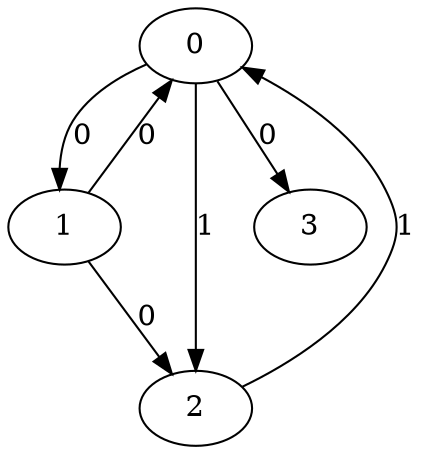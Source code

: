 // Source:16 Canonical: -1 0 0 1 0 -1 -1 0 -1 -1 -1 -1 1 -1 -1 -1
digraph HRA_from_16_graph_000 {
  0 -> 1 [label="0"];
  0 -> 2 [label="1"];
  1 -> 0 [label="0"];
  1 -> 2 [label="0"];
  2 -> 0 [label="1"];
  0 -> 3 [label="0"];
}

// Source:16 Canonical: -1 0 0 1 0 -1 -1 0 0 -1 -1 -1 1 -1 -1 -1
digraph HRA_from_16_graph_001 {
  0 -> 1 [label="0"];
  0 -> 2 [label="1"];
  1 -> 0 [label="0"];
  1 -> 2 [label="0"];
  2 -> 0 [label="1"];
  0 -> 3 [label="0"];
  3 -> 0 [label="0"];
}

// Source:16 Canonical: -1 0 0 0 0 -1 1 -1 -1 1 -1 -1 -1 -1 -1 -1
digraph HRA_from_16_graph_002 {
  0 -> 1 [label="0"];
  0 -> 2 [label="1"];
  1 -> 0 [label="0"];
  1 -> 2 [label="0"];
  2 -> 0 [label="1"];
  1 -> 3 [label="0"];
}

// Source:16 Canonical: -1 0 0 0 0 -1 0 1 -1 -1 -1 -1 -1 1 -1 -1
digraph HRA_from_16_graph_003 {
  0 -> 1 [label="0"];
  0 -> 2 [label="1"];
  1 -> 0 [label="0"];
  1 -> 2 [label="0"];
  2 -> 0 [label="1"];
  0 -> 3 [label="0"];
  1 -> 3 [label="0"];
}

// Source:16 Canonical: -1 0 0 0 0 -1 1 -1 -1 1 -1 -1 -1 0 -1 -1
digraph HRA_from_16_graph_004 {
  0 -> 1 [label="0"];
  0 -> 2 [label="1"];
  1 -> 0 [label="0"];
  1 -> 2 [label="0"];
  2 -> 0 [label="1"];
  3 -> 0 [label="0"];
  1 -> 3 [label="0"];
}

// Source:16 Canonical: -1 0 0 0 0 -1 0 1 -1 0 -1 -1 -1 1 -1 -1
digraph HRA_from_16_graph_005 {
  0 -> 1 [label="0"];
  0 -> 2 [label="1"];
  1 -> 0 [label="0"];
  1 -> 2 [label="0"];
  2 -> 0 [label="1"];
  0 -> 3 [label="0"];
  3 -> 0 [label="0"];
  1 -> 3 [label="0"];
}

// Source:16 Canonical: -1 0 0 1 0 -1 -1 0 -1 0 -1 -1 1 -1 -1 -1
digraph HRA_from_16_graph_006 {
  0 -> 1 [label="0"];
  0 -> 2 [label="1"];
  1 -> 0 [label="0"];
  1 -> 2 [label="0"];
  2 -> 0 [label="1"];
  0 -> 3 [label="0"];
  3 -> 1 [label="0"];
}

// Source:16 Canonical: -1 0 0 1 0 -1 0 -1 0 -1 -1 0 1 -1 -1 -1
digraph HRA_from_16_graph_007 {
  0 -> 1 [label="0"];
  0 -> 2 [label="1"];
  1 -> 0 [label="0"];
  1 -> 2 [label="0"];
  2 -> 0 [label="1"];
  0 -> 3 [label="0"];
  3 -> 0 [label="0"];
  3 -> 1 [label="0"];
}

// Source:16 Canonical: -1 0 0 0 0 -1 1 -1 -1 1 -1 -1 0 -1 -1 -1
digraph HRA_from_16_graph_008 {
  0 -> 1 [label="0"];
  0 -> 2 [label="1"];
  1 -> 0 [label="0"];
  1 -> 2 [label="0"];
  2 -> 0 [label="1"];
  1 -> 3 [label="0"];
  3 -> 1 [label="0"];
}

// Source:16 Canonical: -1 0 0 0 0 -1 0 1 0 -1 -1 -1 -1 1 -1 -1
digraph HRA_from_16_graph_009 {
  0 -> 1 [label="0"];
  0 -> 2 [label="1"];
  1 -> 0 [label="0"];
  1 -> 2 [label="0"];
  2 -> 0 [label="1"];
  0 -> 3 [label="0"];
  1 -> 3 [label="0"];
  3 -> 1 [label="0"];
}

// Source:16 Canonical: -1 0 0 0 0 -1 0 -1 0 -1 -1 1 -1 -1 1 -1
digraph HRA_from_16_graph_010 {
  0 -> 1 [label="0"];
  0 -> 2 [label="1"];
  1 -> 0 [label="0"];
  1 -> 2 [label="0"];
  2 -> 0 [label="1"];
  3 -> 0 [label="0"];
  1 -> 3 [label="0"];
  3 -> 1 [label="0"];
}

// Source:16 Canonical: -1 0 0 0 0 -1 0 1 0 0 -1 -1 -1 1 -1 -1
digraph HRA_from_16_graph_011 {
  0 -> 1 [label="0"];
  0 -> 2 [label="1"];
  1 -> 0 [label="0"];
  1 -> 2 [label="0"];
  2 -> 0 [label="1"];
  0 -> 3 [label="0"];
  3 -> 0 [label="0"];
  1 -> 3 [label="0"];
  3 -> 1 [label="0"];
}

// Source:16 Canonical: -1 0 0 -1 0 -1 1 -1 -1 1 -1 0 -1 -1 -1 -1
digraph HRA_from_16_graph_012 {
  0 -> 1 [label="0"];
  0 -> 2 [label="1"];
  1 -> 0 [label="0"];
  1 -> 2 [label="0"];
  2 -> 0 [label="1"];
  2 -> 3 [label="0"];
}

// Source:16 Canonical: -1 0 0 1 0 -1 -1 0 -1 -1 -1 -1 1 -1 0 -1
digraph HRA_from_16_graph_013 {
  0 -> 1 [label="0"];
  0 -> 2 [label="1"];
  1 -> 0 [label="0"];
  1 -> 2 [label="0"];
  2 -> 0 [label="1"];
  0 -> 3 [label="0"];
  2 -> 3 [label="0"];
}

// Source:16 Canonical: -1 0 0 -1 0 -1 1 -1 -1 1 -1 0 -1 0 -1 -1
digraph HRA_from_16_graph_014 {
  0 -> 1 [label="0"];
  0 -> 2 [label="1"];
  1 -> 0 [label="0"];
  1 -> 2 [label="0"];
  2 -> 0 [label="1"];
  3 -> 0 [label="0"];
  2 -> 3 [label="0"];
}

// Source:16 Canonical: -1 0 0 1 0 -1 -1 0 0 -1 -1 -1 1 -1 0 -1
digraph HRA_from_16_graph_015 {
  0 -> 1 [label="0"];
  0 -> 2 [label="1"];
  1 -> 0 [label="0"];
  1 -> 2 [label="0"];
  2 -> 0 [label="1"];
  0 -> 3 [label="0"];
  3 -> 0 [label="0"];
  2 -> 3 [label="0"];
}

// Source:16 Canonical: -1 0 0 0 0 -1 1 -1 -1 1 -1 0 -1 -1 -1 -1
digraph HRA_from_16_graph_016 {
  0 -> 1 [label="0"];
  0 -> 2 [label="1"];
  1 -> 0 [label="0"];
  1 -> 2 [label="0"];
  2 -> 0 [label="1"];
  1 -> 3 [label="0"];
  2 -> 3 [label="0"];
}

// Source:16 Canonical: -1 0 0 0 0 -1 0 1 -1 -1 -1 -1 -1 1 0 -1
digraph HRA_from_16_graph_017 {
  0 -> 1 [label="0"];
  0 -> 2 [label="1"];
  1 -> 0 [label="0"];
  1 -> 2 [label="0"];
  2 -> 0 [label="1"];
  0 -> 3 [label="0"];
  1 -> 3 [label="0"];
  2 -> 3 [label="0"];
}

// Source:16 Canonical: -1 0 0 0 0 -1 1 -1 -1 1 -1 0 -1 0 -1 -1
digraph HRA_from_16_graph_018 {
  0 -> 1 [label="0"];
  0 -> 2 [label="1"];
  1 -> 0 [label="0"];
  1 -> 2 [label="0"];
  2 -> 0 [label="1"];
  3 -> 0 [label="0"];
  1 -> 3 [label="0"];
  2 -> 3 [label="0"];
}

// Source:16 Canonical: -1 0 0 0 0 -1 0 1 -1 0 -1 -1 -1 1 0 -1
digraph HRA_from_16_graph_019 {
  0 -> 1 [label="0"];
  0 -> 2 [label="1"];
  1 -> 0 [label="0"];
  1 -> 2 [label="0"];
  2 -> 0 [label="1"];
  0 -> 3 [label="0"];
  3 -> 0 [label="0"];
  1 -> 3 [label="0"];
  2 -> 3 [label="0"];
}

// Source:16 Canonical: -1 0 0 -1 0 -1 1 -1 -1 1 -1 0 0 -1 -1 -1
digraph HRA_from_16_graph_020 {
  0 -> 1 [label="0"];
  0 -> 2 [label="1"];
  1 -> 0 [label="0"];
  1 -> 2 [label="0"];
  2 -> 0 [label="1"];
  3 -> 1 [label="0"];
  2 -> 3 [label="0"];
}

// Source:16 Canonical: -1 0 0 1 0 -1 -1 0 -1 0 -1 -1 1 -1 0 -1
digraph HRA_from_16_graph_021 {
  0 -> 1 [label="0"];
  0 -> 2 [label="1"];
  1 -> 0 [label="0"];
  1 -> 2 [label="0"];
  2 -> 0 [label="1"];
  0 -> 3 [label="0"];
  3 -> 1 [label="0"];
  2 -> 3 [label="0"];
}

// Source:16 Canonical: -1 0 0 -1 0 -1 1 -1 -1 1 -1 0 0 0 -1 -1
digraph HRA_from_16_graph_022 {
  0 -> 1 [label="0"];
  0 -> 2 [label="1"];
  1 -> 0 [label="0"];
  1 -> 2 [label="0"];
  2 -> 0 [label="1"];
  3 -> 0 [label="0"];
  3 -> 1 [label="0"];
  2 -> 3 [label="0"];
}

// Source:16 Canonical: -1 0 0 1 0 -1 0 -1 0 -1 -1 0 1 0 -1 -1
digraph HRA_from_16_graph_023 {
  0 -> 1 [label="0"];
  0 -> 2 [label="1"];
  1 -> 0 [label="0"];
  1 -> 2 [label="0"];
  2 -> 0 [label="1"];
  0 -> 3 [label="0"];
  3 -> 0 [label="0"];
  3 -> 1 [label="0"];
  2 -> 3 [label="0"];
}

// Source:16 Canonical: -1 0 0 0 0 -1 1 -1 -1 1 -1 0 0 -1 -1 -1
digraph HRA_from_16_graph_024 {
  0 -> 1 [label="0"];
  0 -> 2 [label="1"];
  1 -> 0 [label="0"];
  1 -> 2 [label="0"];
  2 -> 0 [label="1"];
  1 -> 3 [label="0"];
  3 -> 1 [label="0"];
  2 -> 3 [label="0"];
}

// Source:16 Canonical: -1 0 0 0 0 -1 0 1 0 -1 -1 -1 -1 1 0 -1
digraph HRA_from_16_graph_025 {
  0 -> 1 [label="0"];
  0 -> 2 [label="1"];
  1 -> 0 [label="0"];
  1 -> 2 [label="0"];
  2 -> 0 [label="1"];
  0 -> 3 [label="0"];
  1 -> 3 [label="0"];
  3 -> 1 [label="0"];
  2 -> 3 [label="0"];
}

// Source:16 Canonical: -1 0 0 0 0 -1 0 -1 0 -1 -1 1 -1 0 1 -1
digraph HRA_from_16_graph_026 {
  0 -> 1 [label="0"];
  0 -> 2 [label="1"];
  1 -> 0 [label="0"];
  1 -> 2 [label="0"];
  2 -> 0 [label="1"];
  3 -> 0 [label="0"];
  1 -> 3 [label="0"];
  3 -> 1 [label="0"];
  2 -> 3 [label="0"];
}

// Source:16 Canonical: -1 0 0 0 0 -1 0 1 0 0 -1 -1 -1 1 0 -1
digraph HRA_from_16_graph_027 {
  0 -> 1 [label="0"];
  0 -> 2 [label="1"];
  1 -> 0 [label="0"];
  1 -> 2 [label="0"];
  2 -> 0 [label="1"];
  0 -> 3 [label="0"];
  3 -> 0 [label="0"];
  1 -> 3 [label="0"];
  3 -> 1 [label="0"];
  2 -> 3 [label="0"];
}

// Source:16 Canonical: -1 0 0 1 0 -1 -1 0 -1 -1 -1 0 1 -1 -1 -1
digraph HRA_from_16_graph_028 {
  0 -> 1 [label="0"];
  0 -> 2 [label="1"];
  1 -> 0 [label="0"];
  1 -> 2 [label="0"];
  2 -> 0 [label="1"];
  0 -> 3 [label="0"];
  3 -> 2 [label="0"];
}

// Source:16 Canonical: -1 0 0 1 0 -1 -1 0 0 -1 -1 0 1 -1 -1 -1
digraph HRA_from_16_graph_029 {
  0 -> 1 [label="0"];
  0 -> 2 [label="1"];
  1 -> 0 [label="0"];
  1 -> 2 [label="0"];
  2 -> 0 [label="1"];
  0 -> 3 [label="0"];
  3 -> 0 [label="0"];
  3 -> 2 [label="0"];
}

// Source:16 Canonical: -1 0 0 0 0 -1 1 -1 -1 1 -1 -1 -1 -1 0 -1
digraph HRA_from_16_graph_030 {
  0 -> 1 [label="0"];
  0 -> 2 [label="1"];
  1 -> 0 [label="0"];
  1 -> 2 [label="0"];
  2 -> 0 [label="1"];
  1 -> 3 [label="0"];
  3 -> 2 [label="0"];
}

// Source:16 Canonical: -1 0 0 0 0 -1 0 1 -1 -1 -1 0 -1 1 -1 -1
digraph HRA_from_16_graph_031 {
  0 -> 1 [label="0"];
  0 -> 2 [label="1"];
  1 -> 0 [label="0"];
  1 -> 2 [label="0"];
  2 -> 0 [label="1"];
  0 -> 3 [label="0"];
  1 -> 3 [label="0"];
  3 -> 2 [label="0"];
}

// Source:16 Canonical: -1 0 0 0 0 -1 1 -1 -1 1 -1 -1 -1 0 0 -1
digraph HRA_from_16_graph_032 {
  0 -> 1 [label="0"];
  0 -> 2 [label="1"];
  1 -> 0 [label="0"];
  1 -> 2 [label="0"];
  2 -> 0 [label="1"];
  3 -> 0 [label="0"];
  1 -> 3 [label="0"];
  3 -> 2 [label="0"];
}

// Source:16 Canonical: -1 0 0 0 0 -1 0 1 -1 0 -1 0 -1 1 -1 -1
digraph HRA_from_16_graph_033 {
  0 -> 1 [label="0"];
  0 -> 2 [label="1"];
  1 -> 0 [label="0"];
  1 -> 2 [label="0"];
  2 -> 0 [label="1"];
  0 -> 3 [label="0"];
  3 -> 0 [label="0"];
  1 -> 3 [label="0"];
  3 -> 2 [label="0"];
}

// Source:16 Canonical: -1 0 0 1 0 -1 -1 0 -1 0 -1 0 1 -1 -1 -1
digraph HRA_from_16_graph_034 {
  0 -> 1 [label="0"];
  0 -> 2 [label="1"];
  1 -> 0 [label="0"];
  1 -> 2 [label="0"];
  2 -> 0 [label="1"];
  0 -> 3 [label="0"];
  3 -> 1 [label="0"];
  3 -> 2 [label="0"];
}

// Source:16 Canonical: -1 0 0 0 0 -1 0 1 -1 0 -1 0 -1 1 -1 -1
digraph HRA_from_16_graph_035 {
  0 -> 1 [label="0"];
  0 -> 2 [label="1"];
  1 -> 0 [label="0"];
  1 -> 2 [label="0"];
  2 -> 0 [label="1"];
  0 -> 3 [label="0"];
  3 -> 0 [label="0"];
  3 -> 1 [label="0"];
  3 -> 2 [label="0"];
}

// Source:16 Canonical: -1 0 0 0 0 -1 0 -1 -1 -1 -1 1 0 -1 1 -1
digraph HRA_from_16_graph_036 {
  0 -> 1 [label="0"];
  0 -> 2 [label="1"];
  1 -> 0 [label="0"];
  1 -> 2 [label="0"];
  2 -> 0 [label="1"];
  1 -> 3 [label="0"];
  3 -> 1 [label="0"];
  3 -> 2 [label="0"];
}

// Source:16 Canonical: -1 0 0 0 0 -1 0 1 0 -1 -1 0 -1 1 -1 -1
digraph HRA_from_16_graph_037 {
  0 -> 1 [label="0"];
  0 -> 2 [label="1"];
  1 -> 0 [label="0"];
  1 -> 2 [label="0"];
  2 -> 0 [label="1"];
  0 -> 3 [label="0"];
  1 -> 3 [label="0"];
  3 -> 1 [label="0"];
  3 -> 2 [label="0"];
}

// Source:16 Canonical: -1 0 0 0 0 -1 0 0 0 -1 -1 1 -1 -1 1 -1
digraph HRA_from_16_graph_038 {
  0 -> 1 [label="0"];
  0 -> 2 [label="1"];
  1 -> 0 [label="0"];
  1 -> 2 [label="0"];
  2 -> 0 [label="1"];
  3 -> 0 [label="0"];
  1 -> 3 [label="0"];
  3 -> 1 [label="0"];
  3 -> 2 [label="0"];
}

// Source:16 Canonical: -1 0 0 0 0 -1 0 0 0 0 -1 1 -1 -1 1 -1
digraph HRA_from_16_graph_039 {
  0 -> 1 [label="0"];
  0 -> 2 [label="1"];
  1 -> 0 [label="0"];
  1 -> 2 [label="0"];
  2 -> 0 [label="1"];
  0 -> 3 [label="0"];
  3 -> 0 [label="0"];
  1 -> 3 [label="0"];
  3 -> 1 [label="0"];
  3 -> 2 [label="0"];
}

// Source:16 Canonical: -1 0 0 -1 0 -1 1 -1 -1 1 -1 0 -1 -1 0 -1
digraph HRA_from_16_graph_040 {
  0 -> 1 [label="0"];
  0 -> 2 [label="1"];
  1 -> 0 [label="0"];
  1 -> 2 [label="0"];
  2 -> 0 [label="1"];
  2 -> 3 [label="0"];
  3 -> 2 [label="0"];
}

// Source:16 Canonical: -1 0 0 1 0 -1 -1 0 -1 -1 -1 0 1 -1 0 -1
digraph HRA_from_16_graph_041 {
  0 -> 1 [label="0"];
  0 -> 2 [label="1"];
  1 -> 0 [label="0"];
  1 -> 2 [label="0"];
  2 -> 0 [label="1"];
  0 -> 3 [label="0"];
  2 -> 3 [label="0"];
  3 -> 2 [label="0"];
}

// Source:16 Canonical: -1 0 0 -1 0 -1 1 -1 -1 1 -1 0 -1 0 0 -1
digraph HRA_from_16_graph_042 {
  0 -> 1 [label="0"];
  0 -> 2 [label="1"];
  1 -> 0 [label="0"];
  1 -> 2 [label="0"];
  2 -> 0 [label="1"];
  3 -> 0 [label="0"];
  2 -> 3 [label="0"];
  3 -> 2 [label="0"];
}

// Source:16 Canonical: -1 0 0 1 0 -1 -1 0 0 -1 -1 0 1 0 -1 -1
digraph HRA_from_16_graph_043 {
  0 -> 1 [label="0"];
  0 -> 2 [label="1"];
  1 -> 0 [label="0"];
  1 -> 2 [label="0"];
  2 -> 0 [label="1"];
  0 -> 3 [label="0"];
  3 -> 0 [label="0"];
  2 -> 3 [label="0"];
  3 -> 2 [label="0"];
}

// Source:16 Canonical: -1 0 0 0 0 -1 1 -1 -1 1 -1 0 -1 -1 0 -1
digraph HRA_from_16_graph_044 {
  0 -> 1 [label="0"];
  0 -> 2 [label="1"];
  1 -> 0 [label="0"];
  1 -> 2 [label="0"];
  2 -> 0 [label="1"];
  1 -> 3 [label="0"];
  2 -> 3 [label="0"];
  3 -> 2 [label="0"];
}

// Source:16 Canonical: -1 0 0 0 0 -1 0 1 -1 -1 -1 0 -1 1 0 -1
digraph HRA_from_16_graph_045 {
  0 -> 1 [label="0"];
  0 -> 2 [label="1"];
  1 -> 0 [label="0"];
  1 -> 2 [label="0"];
  2 -> 0 [label="1"];
  0 -> 3 [label="0"];
  1 -> 3 [label="0"];
  2 -> 3 [label="0"];
  3 -> 2 [label="0"];
}

// Source:16 Canonical: -1 0 0 0 0 -1 1 -1 -1 1 -1 0 -1 0 0 -1
digraph HRA_from_16_graph_046 {
  0 -> 1 [label="0"];
  0 -> 2 [label="1"];
  1 -> 0 [label="0"];
  1 -> 2 [label="0"];
  2 -> 0 [label="1"];
  3 -> 0 [label="0"];
  1 -> 3 [label="0"];
  2 -> 3 [label="0"];
  3 -> 2 [label="0"];
}

// Source:16 Canonical: -1 0 0 0 0 -1 0 1 -1 0 -1 0 -1 1 0 -1
digraph HRA_from_16_graph_047 {
  0 -> 1 [label="0"];
  0 -> 2 [label="1"];
  1 -> 0 [label="0"];
  1 -> 2 [label="0"];
  2 -> 0 [label="1"];
  0 -> 3 [label="0"];
  3 -> 0 [label="0"];
  1 -> 3 [label="0"];
  2 -> 3 [label="0"];
  3 -> 2 [label="0"];
}

// Source:16 Canonical: -1 0 0 -1 0 -1 1 -1 -1 1 -1 0 0 -1 0 -1
digraph HRA_from_16_graph_048 {
  0 -> 1 [label="0"];
  0 -> 2 [label="1"];
  1 -> 0 [label="0"];
  1 -> 2 [label="0"];
  2 -> 0 [label="1"];
  3 -> 1 [label="0"];
  2 -> 3 [label="0"];
  3 -> 2 [label="0"];
}

// Source:16 Canonical: -1 0 0 1 0 -1 -1 0 -1 0 -1 0 1 -1 0 -1
digraph HRA_from_16_graph_049 {
  0 -> 1 [label="0"];
  0 -> 2 [label="1"];
  1 -> 0 [label="0"];
  1 -> 2 [label="0"];
  2 -> 0 [label="1"];
  0 -> 3 [label="0"];
  3 -> 1 [label="0"];
  2 -> 3 [label="0"];
  3 -> 2 [label="0"];
}

// Source:16 Canonical: -1 0 0 0 0 -1 1 -1 -1 1 -1 0 -1 0 0 -1
digraph HRA_from_16_graph_050 {
  0 -> 1 [label="0"];
  0 -> 2 [label="1"];
  1 -> 0 [label="0"];
  1 -> 2 [label="0"];
  2 -> 0 [label="1"];
  3 -> 0 [label="0"];
  3 -> 1 [label="0"];
  2 -> 3 [label="0"];
  3 -> 2 [label="0"];
}

// Source:16 Canonical: -1 0 0 0 0 -1 0 1 -1 0 -1 0 0 1 -1 -1
digraph HRA_from_16_graph_051 {
  0 -> 1 [label="0"];
  0 -> 2 [label="1"];
  1 -> 0 [label="0"];
  1 -> 2 [label="0"];
  2 -> 0 [label="1"];
  0 -> 3 [label="0"];
  3 -> 0 [label="0"];
  3 -> 1 [label="0"];
  2 -> 3 [label="0"];
  3 -> 2 [label="0"];
}

// Source:16 Canonical: -1 0 0 0 0 -1 0 -1 -1 0 -1 1 0 -1 1 -1
digraph HRA_from_16_graph_052 {
  0 -> 1 [label="0"];
  0 -> 2 [label="1"];
  1 -> 0 [label="0"];
  1 -> 2 [label="0"];
  2 -> 0 [label="1"];
  1 -> 3 [label="0"];
  3 -> 1 [label="0"];
  2 -> 3 [label="0"];
  3 -> 2 [label="0"];
}

// Source:16 Canonical: -1 0 0 0 0 -1 0 1 0 -1 -1 0 -1 1 0 -1
digraph HRA_from_16_graph_053 {
  0 -> 1 [label="0"];
  0 -> 2 [label="1"];
  1 -> 0 [label="0"];
  1 -> 2 [label="0"];
  2 -> 0 [label="1"];
  0 -> 3 [label="0"];
  1 -> 3 [label="0"];
  3 -> 1 [label="0"];
  2 -> 3 [label="0"];
  3 -> 2 [label="0"];
}

// Source:16 Canonical: -1 0 0 0 0 -1 0 0 0 -1 -1 1 -1 0 1 -1
digraph HRA_from_16_graph_054 {
  0 -> 1 [label="0"];
  0 -> 2 [label="1"];
  1 -> 0 [label="0"];
  1 -> 2 [label="0"];
  2 -> 0 [label="1"];
  3 -> 0 [label="0"];
  1 -> 3 [label="0"];
  3 -> 1 [label="0"];
  2 -> 3 [label="0"];
  3 -> 2 [label="0"];
}

// Source:16 Canonical: -1 0 0 0 0 -1 0 0 0 0 -1 1 0 -1 1 -1
digraph HRA_from_16_graph_055 {
  0 -> 1 [label="0"];
  0 -> 2 [label="1"];
  1 -> 0 [label="0"];
  1 -> 2 [label="0"];
  2 -> 0 [label="1"];
  0 -> 3 [label="0"];
  3 -> 0 [label="0"];
  1 -> 3 [label="0"];
  3 -> 1 [label="0"];
  2 -> 3 [label="0"];
  3 -> 2 [label="0"];
}

